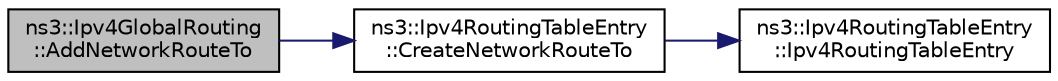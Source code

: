 digraph "ns3::Ipv4GlobalRouting::AddNetworkRouteTo"
{
 // LATEX_PDF_SIZE
  edge [fontname="Helvetica",fontsize="10",labelfontname="Helvetica",labelfontsize="10"];
  node [fontname="Helvetica",fontsize="10",shape=record];
  rankdir="LR";
  Node1 [label="ns3::Ipv4GlobalRouting\l::AddNetworkRouteTo",height=0.2,width=0.4,color="black", fillcolor="grey75", style="filled", fontcolor="black",tooltip="Add a network route to the global routing table."];
  Node1 -> Node2 [color="midnightblue",fontsize="10",style="solid",fontname="Helvetica"];
  Node2 [label="ns3::Ipv4RoutingTableEntry\l::CreateNetworkRouteTo",height=0.2,width=0.4,color="black", fillcolor="white", style="filled",URL="$classns3_1_1_ipv4_routing_table_entry.html#abe3447a00495ded05ab095673531947a",tooltip=" "];
  Node2 -> Node3 [color="midnightblue",fontsize="10",style="solid",fontname="Helvetica"];
  Node3 [label="ns3::Ipv4RoutingTableEntry\l::Ipv4RoutingTableEntry",height=0.2,width=0.4,color="black", fillcolor="white", style="filled",URL="$classns3_1_1_ipv4_routing_table_entry.html#a3d6d000918b3b54e0832ebab9f5d6933",tooltip="This constructor does nothing."];
}
